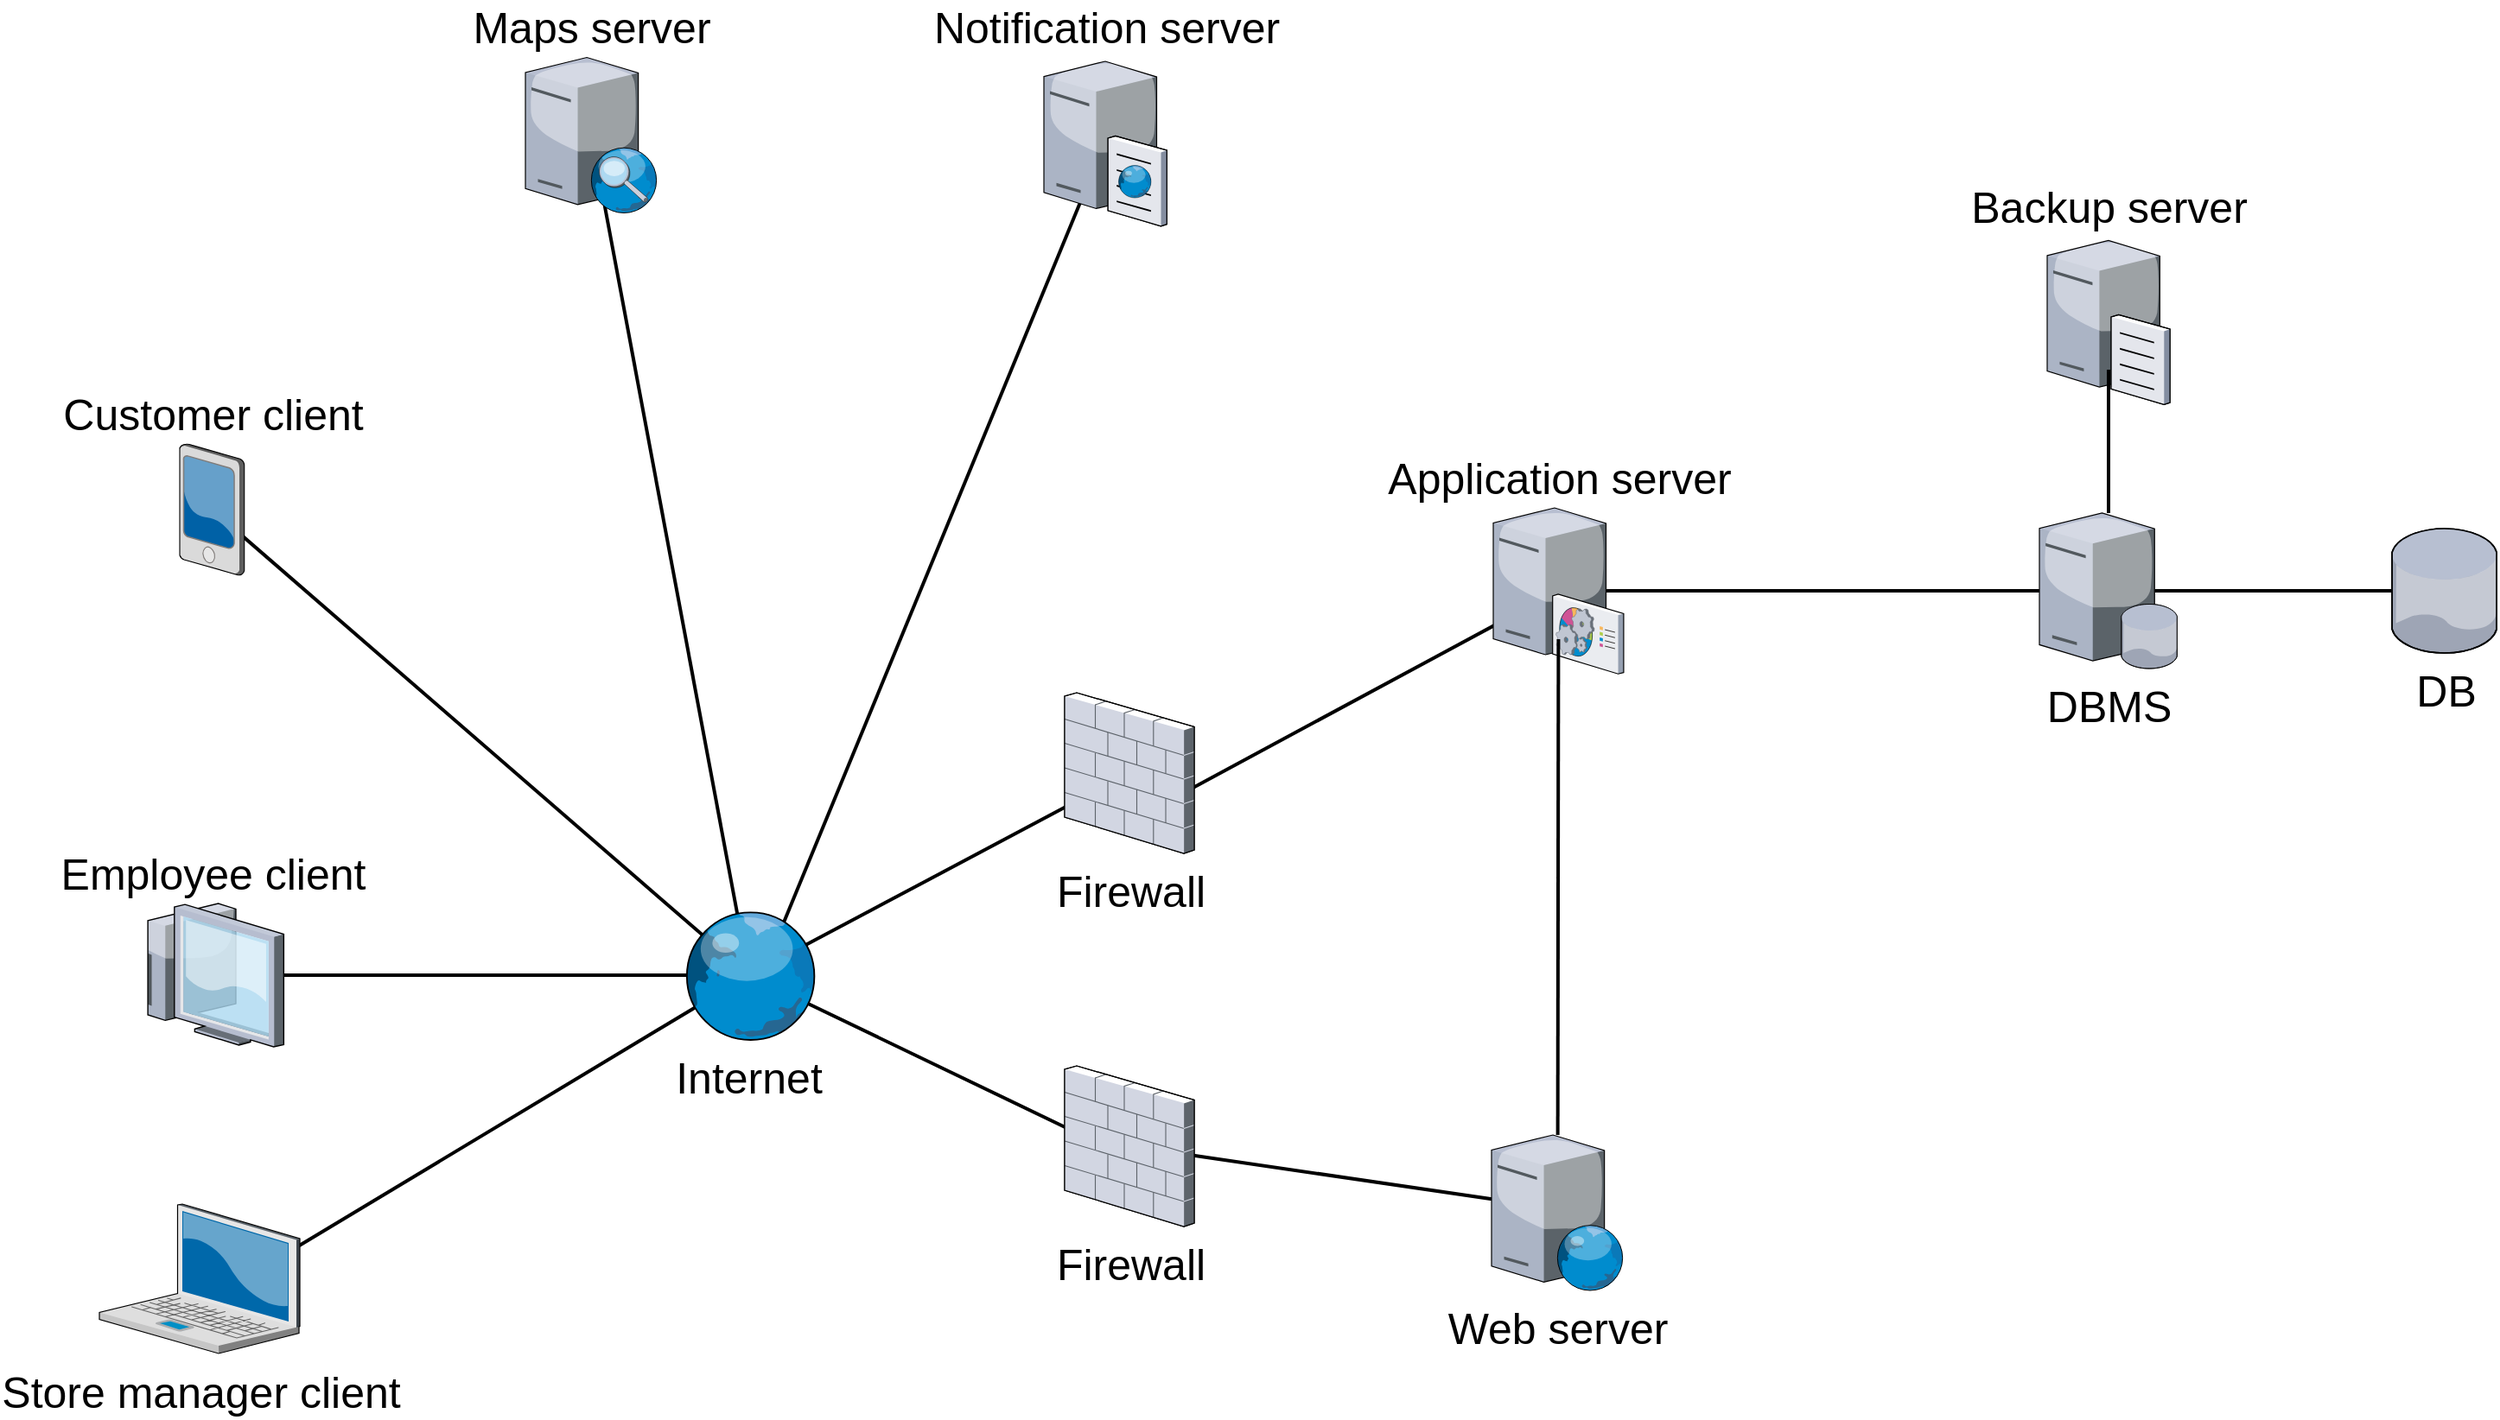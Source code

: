 <mxfile version="14.1.5" type="device"><diagram name="Page-1" id="e3a06f82-3646-2815-327d-82caf3d4e204"><mxGraphModel dx="1892" dy="1232" grid="1" gridSize="10" guides="1" tooltips="1" connect="1" arrows="1" fold="1" page="1" pageScale="1.5" pageWidth="1169" pageHeight="826" background="none" math="0" shadow="0"><root><mxCell id="0" style=";html=1;"/><mxCell id="1" style=";html=1;" parent="0"/><mxCell id="zafN9FccWSlwpoGlZFHl-17" style="edgeStyle=none;rounded=0;html=1;startSize=10;endSize=10;jettySize=auto;orthogonalLoop=1;fontSize=14;endArrow=none;endFill=0;strokeWidth=2;entryX=0.711;entryY=0.509;entryDx=0;entryDy=0;entryPerimeter=0;sourcePerimeterSpacing=-20;" edge="1" parent="1" source="zafN9FccWSlwpoGlZFHl-1" target="6a7d8f32e03d9370-1"><mxGeometry relative="1" as="geometry"><mxPoint x="590" y="680.049" as="sourcePoint"/><mxPoint x="346.038" y="942.042" as="targetPoint"/><Array as="points"/></mxGeometry></mxCell><mxCell id="zafN9FccWSlwpoGlZFHl-4" style="edgeStyle=none;rounded=0;html=1;startSize=10;endSize=10;jettySize=auto;orthogonalLoop=1;fontSize=14;endArrow=none;endFill=0;strokeWidth=2;entryX=0.261;entryY=0.444;entryDx=0;entryDy=0;entryPerimeter=0;sourcePerimeterSpacing=-20;" edge="1" parent="1" source="zafN9FccWSlwpoGlZFHl-21" target="zafN9FccWSlwpoGlZFHl-23"><mxGeometry relative="1" as="geometry"><mxPoint x="390" y="580.004" as="sourcePoint"/><mxPoint x="1014.981" y="895.045" as="targetPoint"/></mxGeometry></mxCell><mxCell id="6a7d8f32e03d9370-1" value="&lt;font style=&quot;font-size: 25px&quot;&gt;Store manager client&lt;/font&gt;" style="verticalLabelPosition=bottom;aspect=fixed;html=1;verticalAlign=top;strokeColor=none;shape=mxgraph.citrix.laptop_2;fillColor=#66B2FF;gradientColor=#0066CC;fontSize=14;" parent="1" vertex="1"><mxGeometry x="243.5" y="820" width="116" height="86.5" as="geometry"/></mxCell><mxCell id="6a7d8f32e03d9370-37" style="edgeStyle=none;rounded=0;html=1;startSize=10;endSize=10;jettySize=auto;orthogonalLoop=1;fontSize=14;endArrow=none;endFill=0;strokeWidth=2;sourcePerimeterSpacing=-20;targetPerimeterSpacing=-20;" parent="1" source="6a7d8f32e03d9370-6" target="zafN9FccWSlwpoGlZFHl-1" edge="1"><mxGeometry relative="1" as="geometry"><mxPoint x="330" y="330" as="targetPoint"/></mxGeometry></mxCell><mxCell id="6a7d8f32e03d9370-6" value="Customer client" style="verticalLabelPosition=top;aspect=fixed;html=1;verticalAlign=bottom;strokeColor=none;shape=mxgraph.citrix.pda;fillColor=#66B2FF;gradientColor=#0066CC;fontSize=25;labelPosition=center;align=center;" parent="1" vertex="1"><mxGeometry x="290" y="380" width="37.35" height="76" as="geometry"/></mxCell><mxCell id="6a7d8f32e03d9370-53" style="edgeStyle=none;rounded=0;html=1;startSize=10;endSize=10;jettySize=auto;orthogonalLoop=1;fontSize=14;endArrow=none;endFill=0;strokeWidth=2;sourcePerimeterSpacing=-20;" parent="1" source="zafN9FccWSlwpoGlZFHl-1" target="6a7d8f32e03d9370-29" edge="1"><mxGeometry relative="1" as="geometry"><mxPoint x="1223.339" y="508" as="sourcePoint"/><Array as="points"/></mxGeometry></mxCell><mxCell id="6a7d8f32e03d9370-29" value="&lt;font style=&quot;font-size: 25px&quot;&gt;Employee client&lt;/font&gt;" style="verticalLabelPosition=top;aspect=fixed;html=1;verticalAlign=bottom;strokeColor=none;shape=mxgraph.citrix.thin_client;fillColor=#66B2FF;gradientColor=#0066CC;fontSize=14;labelPosition=center;align=center;" parent="1" vertex="1"><mxGeometry x="267.18" y="646" width="83" height="83" as="geometry"/></mxCell><mxCell id="zafN9FccWSlwpoGlZFHl-15" style="edgeStyle=none;rounded=0;html=1;startSize=10;endSize=10;jettySize=auto;orthogonalLoop=1;fontSize=14;endArrow=none;endFill=0;strokeWidth=2;jumpSize=0;sourcePerimeterSpacing=-20;" edge="1" parent="1" source="zafN9FccWSlwpoGlZFHl-16" target="zafN9FccWSlwpoGlZFHl-18"><mxGeometry relative="1" as="geometry"><mxPoint x="1539" y="560" as="sourcePoint"/><mxPoint x="1539" y="634" as="targetPoint"/></mxGeometry></mxCell><mxCell id="zafN9FccWSlwpoGlZFHl-16" value="DBMS" style="verticalLabelPosition=bottom;aspect=fixed;html=1;verticalAlign=top;strokeColor=none;align=center;outlineConnect=0;shape=mxgraph.citrix.database_server;fontSize=25;" vertex="1" parent="1"><mxGeometry x="1366" y="420" width="80" height="90" as="geometry"/></mxCell><mxCell id="zafN9FccWSlwpoGlZFHl-18" value="DB" style="verticalLabelPosition=bottom;aspect=fixed;html=1;verticalAlign=top;strokeColor=none;align=center;outlineConnect=0;shape=mxgraph.citrix.database;fontSize=25;" vertex="1" parent="1"><mxGeometry x="1570" y="429" width="61.2" height="72" as="geometry"/></mxCell><mxCell id="zafN9FccWSlwpoGlZFHl-22" style="edgeStyle=none;rounded=0;html=1;startSize=10;endSize=10;jettySize=auto;orthogonalLoop=1;fontSize=14;endArrow=none;endFill=0;strokeWidth=2;entryX=0.211;entryY=0.462;entryDx=0;entryDy=0;entryPerimeter=0;sourcePerimeterSpacing=-20;" edge="1" parent="1" source="zafN9FccWSlwpoGlZFHl-1" target="zafN9FccWSlwpoGlZFHl-21"><mxGeometry relative="1" as="geometry"><mxPoint x="638.5" y="704.346" as="sourcePoint"/><mxPoint x="844.981" y="885.045" as="targetPoint"/></mxGeometry></mxCell><mxCell id="zafN9FccWSlwpoGlZFHl-21" value="&lt;font style=&quot;font-size: 25px&quot;&gt;Firewall&lt;/font&gt;" style="verticalLabelPosition=bottom;aspect=fixed;html=1;verticalAlign=top;strokeColor=none;shape=mxgraph.citrix.firewall;fillColor=#66B2FF;gradientColor=#0066CC;fontSize=14;" vertex="1" parent="1"><mxGeometry x="802" y="740" width="75" height="93" as="geometry"/></mxCell><mxCell id="zafN9FccWSlwpoGlZFHl-23" value="Web server" style="verticalLabelPosition=bottom;aspect=fixed;html=1;verticalAlign=top;strokeColor=none;align=center;outlineConnect=0;shape=mxgraph.citrix.web_server;fontSize=25;" vertex="1" parent="1"><mxGeometry x="1049" y="780" width="76.5" height="90" as="geometry"/></mxCell><mxCell id="zafN9FccWSlwpoGlZFHl-26" style="edgeStyle=none;rounded=0;html=1;startSize=10;endSize=10;jettySize=auto;orthogonalLoop=1;fontSize=14;endArrow=none;endFill=0;strokeWidth=2;sourcePerimeterSpacing=-20;targetPerimeterSpacing=-20;" edge="1" parent="1" source="zafN9FccWSlwpoGlZFHl-1" target="zafN9FccWSlwpoGlZFHl-25"><mxGeometry relative="1" as="geometry"><mxPoint x="910.0" y="366.05" as="sourcePoint"/><mxPoint x="1202.65" y="619.996" as="targetPoint"/></mxGeometry></mxCell><mxCell id="zafN9FccWSlwpoGlZFHl-27" style="edgeStyle=none;rounded=0;html=1;startSize=10;endSize=10;jettySize=auto;orthogonalLoop=1;fontSize=14;endArrow=none;endFill=0;strokeWidth=2;sourcePerimeterSpacing=-20;targetPerimeterSpacing=-20;exitX=0.793;exitY=0.677;exitDx=0;exitDy=0;exitPerimeter=0;" edge="1" parent="1" source="zafN9FccWSlwpoGlZFHl-25" target="zafN9FccWSlwpoGlZFHl-24"><mxGeometry relative="1" as="geometry"><mxPoint x="648.5" y="690.009" as="sourcePoint"/><mxPoint x="786.5" y="636.31" as="targetPoint"/></mxGeometry></mxCell><mxCell id="zafN9FccWSlwpoGlZFHl-25" value="&lt;font style=&quot;font-size: 25px&quot;&gt;Firewall&lt;/font&gt;" style="verticalLabelPosition=bottom;aspect=fixed;html=1;verticalAlign=top;strokeColor=none;shape=mxgraph.citrix.firewall;fillColor=#66B2FF;gradientColor=#0066CC;fontSize=14;" vertex="1" parent="1"><mxGeometry x="802" y="524" width="75" height="93" as="geometry"/></mxCell><mxCell id="zafN9FccWSlwpoGlZFHl-28" style="edgeStyle=none;rounded=0;html=1;startSize=10;endSize=10;jettySize=auto;orthogonalLoop=1;fontSize=14;endArrow=none;endFill=0;strokeWidth=2;jumpSize=0;sourcePerimeterSpacing=-20;" edge="1" parent="1" source="zafN9FccWSlwpoGlZFHl-24" target="zafN9FccWSlwpoGlZFHl-16"><mxGeometry relative="1" as="geometry"><mxPoint x="1400" y="617" as="sourcePoint"/><mxPoint x="1544" y="617" as="targetPoint"/></mxGeometry></mxCell><mxCell id="zafN9FccWSlwpoGlZFHl-24" value="Application server" style="verticalLabelPosition=top;aspect=fixed;html=1;verticalAlign=bottom;strokeColor=none;align=center;outlineConnect=0;shape=mxgraph.citrix.command_center;fontSize=25;labelPosition=center;" vertex="1" parent="1"><mxGeometry x="1050" y="417" width="75.5" height="96" as="geometry"/></mxCell><mxCell id="zafN9FccWSlwpoGlZFHl-29" style="edgeStyle=none;rounded=0;html=1;startSize=10;endSize=10;jettySize=auto;orthogonalLoop=1;fontSize=14;endArrow=none;endFill=0;strokeWidth=2;jumpSize=0;sourcePerimeterSpacing=-20;" edge="1" parent="1" source="zafN9FccWSlwpoGlZFHl-24" target="zafN9FccWSlwpoGlZFHl-23"><mxGeometry relative="1" as="geometry"><mxPoint x="1180" y="664.256" as="sourcePoint"/><mxPoint x="1470.5" y="575.0" as="targetPoint"/></mxGeometry></mxCell><mxCell id="zafN9FccWSlwpoGlZFHl-30" value="Backup server" style="verticalLabelPosition=top;aspect=fixed;html=1;verticalAlign=bottom;strokeColor=none;align=center;outlineConnect=0;shape=mxgraph.citrix.file_server;fontSize=25;labelPosition=center;" vertex="1" parent="1"><mxGeometry x="1370.5" y="260" width="71" height="97" as="geometry"/></mxCell><mxCell id="zafN9FccWSlwpoGlZFHl-31" style="edgeStyle=none;rounded=0;html=1;startSize=10;endSize=10;jettySize=auto;orthogonalLoop=1;fontSize=14;endArrow=none;endFill=0;strokeWidth=2;jumpSize=0;sourcePerimeterSpacing=-20;" edge="1" parent="1" source="zafN9FccWSlwpoGlZFHl-30" target="zafN9FccWSlwpoGlZFHl-16"><mxGeometry relative="1" as="geometry"><mxPoint x="1436" y="475" as="sourcePoint"/><mxPoint x="1580" y="475" as="targetPoint"/></mxGeometry></mxCell><mxCell id="zafN9FccWSlwpoGlZFHl-34" style="edgeStyle=none;rounded=0;html=1;startSize=10;endSize=10;jettySize=auto;orthogonalLoop=1;fontSize=14;endArrow=none;endFill=0;strokeWidth=2;sourcePerimeterSpacing=-20;targetPerimeterSpacing=-20;" edge="1" parent="1" source="zafN9FccWSlwpoGlZFHl-32" target="zafN9FccWSlwpoGlZFHl-1"><mxGeometry relative="1" as="geometry"><mxPoint x="317.35" y="426.85" as="sourcePoint"/><mxPoint x="610" y="681" as="targetPoint"/></mxGeometry></mxCell><mxCell id="zafN9FccWSlwpoGlZFHl-35" style="edgeStyle=none;rounded=0;html=1;startSize=10;endSize=10;jettySize=auto;orthogonalLoop=1;fontSize=14;endArrow=none;endFill=0;strokeWidth=2;sourcePerimeterSpacing=-20;targetPerimeterSpacing=-20;" edge="1" parent="1" source="zafN9FccWSlwpoGlZFHl-33"><mxGeometry relative="1" as="geometry"><mxPoint x="327.35" y="436.85" as="sourcePoint"/><mxPoint x="630" y="680" as="targetPoint"/></mxGeometry></mxCell><mxCell id="zafN9FccWSlwpoGlZFHl-1" value="Internet" style="verticalLabelPosition=bottom;aspect=fixed;html=1;verticalAlign=top;strokeColor=none;align=center;outlineConnect=0;shape=mxgraph.citrix.globe;fontSize=25;" vertex="1" parent="1"><mxGeometry x="580" y="650" width="78.5" height="75" as="geometry"/></mxCell><mxCell id="zafN9FccWSlwpoGlZFHl-33" value="Notification server" style="verticalLabelPosition=top;aspect=fixed;html=1;verticalAlign=bottom;strokeColor=none;align=center;outlineConnect=0;shape=mxgraph.citrix.cache_server;fontSize=25;labelPosition=center;" vertex="1" parent="1"><mxGeometry x="790" y="156.25" width="71" height="97.5" as="geometry"/></mxCell><mxCell id="zafN9FccWSlwpoGlZFHl-32" value="Maps server" style="verticalLabelPosition=top;aspect=fixed;html=1;verticalAlign=bottom;strokeColor=none;align=center;outlineConnect=0;shape=mxgraph.citrix.edgesight_server;fontSize=25;labelPosition=center;" vertex="1" parent="1"><mxGeometry x="490" y="156.25" width="76.5" height="90" as="geometry"/></mxCell></root></mxGraphModel></diagram></mxfile>